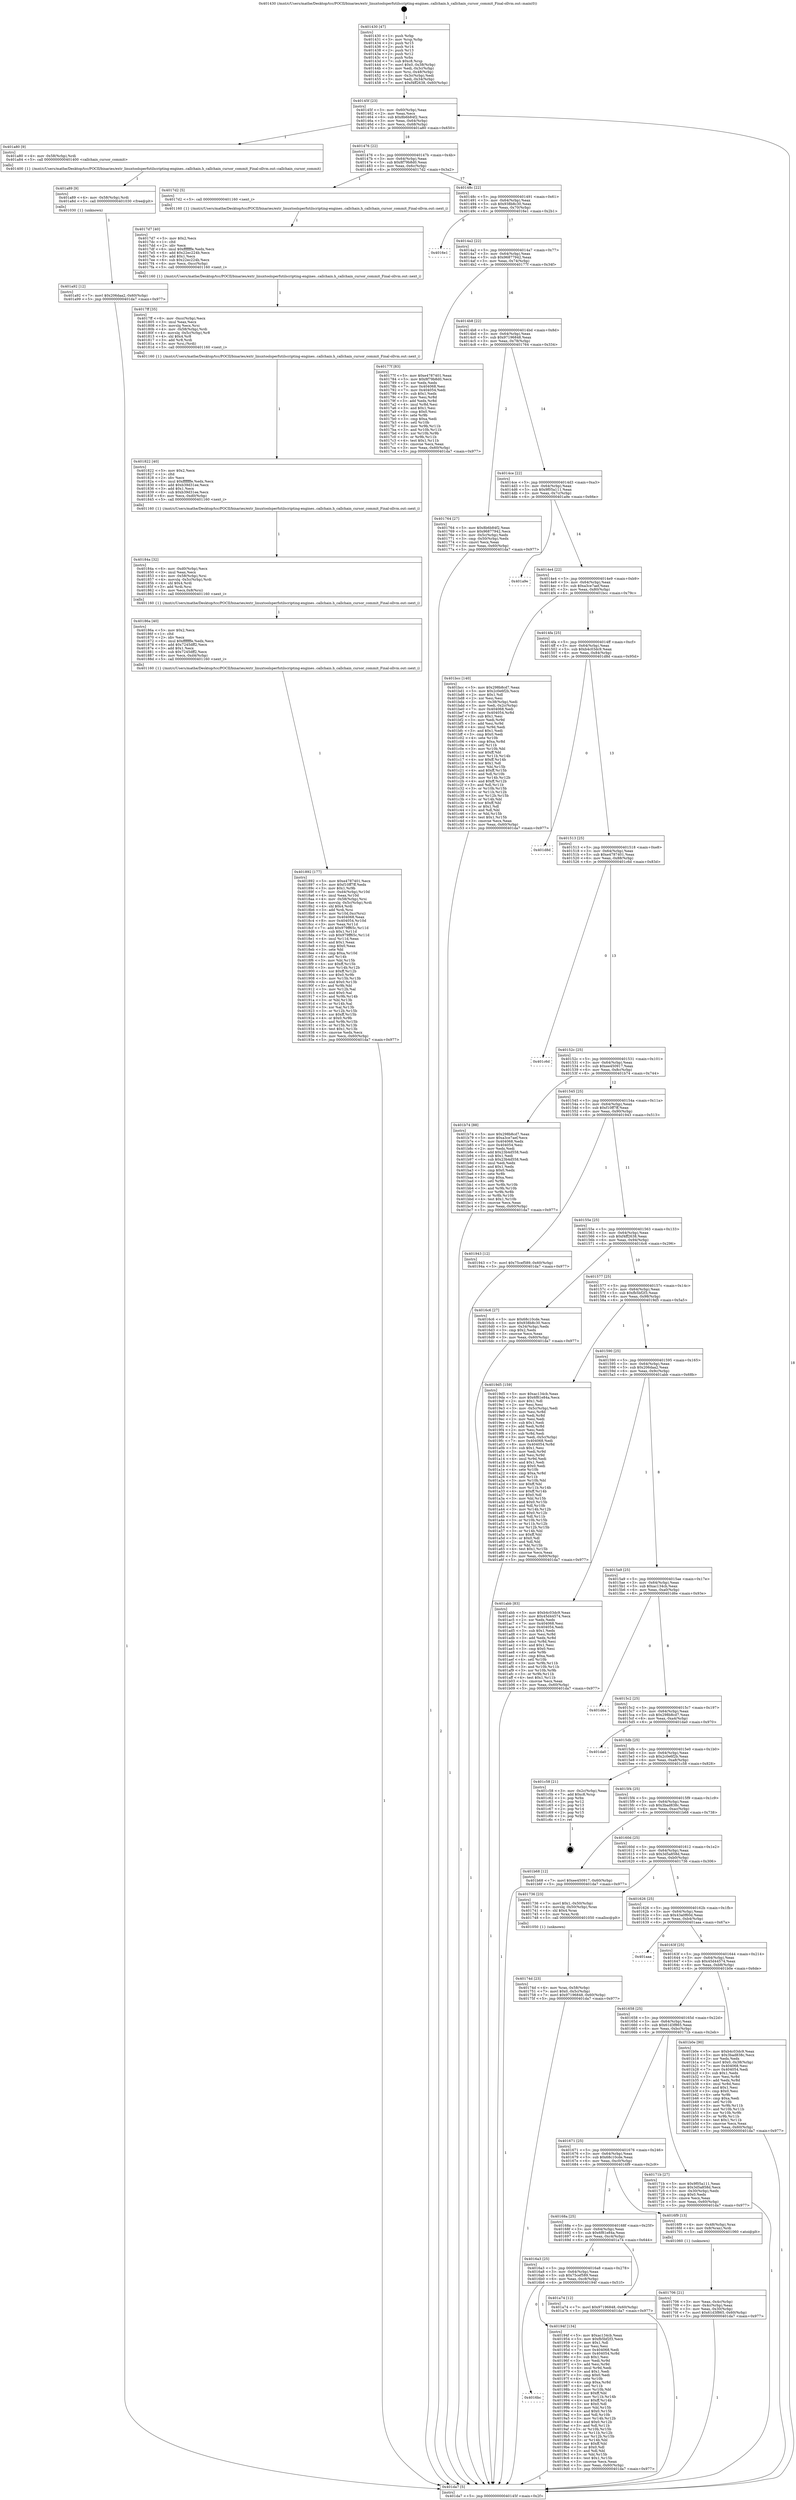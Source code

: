 digraph "0x401430" {
  label = "0x401430 (/mnt/c/Users/mathe/Desktop/tcc/POCII/binaries/extr_linuxtoolsperfutilscripting-engines..callchain.h_callchain_cursor_commit_Final-ollvm.out::main(0))"
  labelloc = "t"
  node[shape=record]

  Entry [label="",width=0.3,height=0.3,shape=circle,fillcolor=black,style=filled]
  "0x40145f" [label="{
     0x40145f [23]\l
     | [instrs]\l
     &nbsp;&nbsp;0x40145f \<+3\>: mov -0x60(%rbp),%eax\l
     &nbsp;&nbsp;0x401462 \<+2\>: mov %eax,%ecx\l
     &nbsp;&nbsp;0x401464 \<+6\>: sub $0x8b6b84f2,%ecx\l
     &nbsp;&nbsp;0x40146a \<+3\>: mov %eax,-0x64(%rbp)\l
     &nbsp;&nbsp;0x40146d \<+3\>: mov %ecx,-0x68(%rbp)\l
     &nbsp;&nbsp;0x401470 \<+6\>: je 0000000000401a80 \<main+0x650\>\l
  }"]
  "0x401a80" [label="{
     0x401a80 [9]\l
     | [instrs]\l
     &nbsp;&nbsp;0x401a80 \<+4\>: mov -0x58(%rbp),%rdi\l
     &nbsp;&nbsp;0x401a84 \<+5\>: call 0000000000401400 \<callchain_cursor_commit\>\l
     | [calls]\l
     &nbsp;&nbsp;0x401400 \{1\} (/mnt/c/Users/mathe/Desktop/tcc/POCII/binaries/extr_linuxtoolsperfutilscripting-engines..callchain.h_callchain_cursor_commit_Final-ollvm.out::callchain_cursor_commit)\l
  }"]
  "0x401476" [label="{
     0x401476 [22]\l
     | [instrs]\l
     &nbsp;&nbsp;0x401476 \<+5\>: jmp 000000000040147b \<main+0x4b\>\l
     &nbsp;&nbsp;0x40147b \<+3\>: mov -0x64(%rbp),%eax\l
     &nbsp;&nbsp;0x40147e \<+5\>: sub $0x8f79b8d0,%eax\l
     &nbsp;&nbsp;0x401483 \<+3\>: mov %eax,-0x6c(%rbp)\l
     &nbsp;&nbsp;0x401486 \<+6\>: je 00000000004017d2 \<main+0x3a2\>\l
  }"]
  Exit [label="",width=0.3,height=0.3,shape=circle,fillcolor=black,style=filled,peripheries=2]
  "0x4017d2" [label="{
     0x4017d2 [5]\l
     | [instrs]\l
     &nbsp;&nbsp;0x4017d2 \<+5\>: call 0000000000401160 \<next_i\>\l
     | [calls]\l
     &nbsp;&nbsp;0x401160 \{1\} (/mnt/c/Users/mathe/Desktop/tcc/POCII/binaries/extr_linuxtoolsperfutilscripting-engines..callchain.h_callchain_cursor_commit_Final-ollvm.out::next_i)\l
  }"]
  "0x40148c" [label="{
     0x40148c [22]\l
     | [instrs]\l
     &nbsp;&nbsp;0x40148c \<+5\>: jmp 0000000000401491 \<main+0x61\>\l
     &nbsp;&nbsp;0x401491 \<+3\>: mov -0x64(%rbp),%eax\l
     &nbsp;&nbsp;0x401494 \<+5\>: sub $0x938b8c30,%eax\l
     &nbsp;&nbsp;0x401499 \<+3\>: mov %eax,-0x70(%rbp)\l
     &nbsp;&nbsp;0x40149c \<+6\>: je 00000000004016e1 \<main+0x2b1\>\l
  }"]
  "0x401a92" [label="{
     0x401a92 [12]\l
     | [instrs]\l
     &nbsp;&nbsp;0x401a92 \<+7\>: movl $0x206daa2,-0x60(%rbp)\l
     &nbsp;&nbsp;0x401a99 \<+5\>: jmp 0000000000401da7 \<main+0x977\>\l
  }"]
  "0x4016e1" [label="{
     0x4016e1\l
  }", style=dashed]
  "0x4014a2" [label="{
     0x4014a2 [22]\l
     | [instrs]\l
     &nbsp;&nbsp;0x4014a2 \<+5\>: jmp 00000000004014a7 \<main+0x77\>\l
     &nbsp;&nbsp;0x4014a7 \<+3\>: mov -0x64(%rbp),%eax\l
     &nbsp;&nbsp;0x4014aa \<+5\>: sub $0x96877942,%eax\l
     &nbsp;&nbsp;0x4014af \<+3\>: mov %eax,-0x74(%rbp)\l
     &nbsp;&nbsp;0x4014b2 \<+6\>: je 000000000040177f \<main+0x34f\>\l
  }"]
  "0x401a89" [label="{
     0x401a89 [9]\l
     | [instrs]\l
     &nbsp;&nbsp;0x401a89 \<+4\>: mov -0x58(%rbp),%rdi\l
     &nbsp;&nbsp;0x401a8d \<+5\>: call 0000000000401030 \<free@plt\>\l
     | [calls]\l
     &nbsp;&nbsp;0x401030 \{1\} (unknown)\l
  }"]
  "0x40177f" [label="{
     0x40177f [83]\l
     | [instrs]\l
     &nbsp;&nbsp;0x40177f \<+5\>: mov $0xe4787401,%eax\l
     &nbsp;&nbsp;0x401784 \<+5\>: mov $0x8f79b8d0,%ecx\l
     &nbsp;&nbsp;0x401789 \<+2\>: xor %edx,%edx\l
     &nbsp;&nbsp;0x40178b \<+7\>: mov 0x404068,%esi\l
     &nbsp;&nbsp;0x401792 \<+7\>: mov 0x404054,%edi\l
     &nbsp;&nbsp;0x401799 \<+3\>: sub $0x1,%edx\l
     &nbsp;&nbsp;0x40179c \<+3\>: mov %esi,%r8d\l
     &nbsp;&nbsp;0x40179f \<+3\>: add %edx,%r8d\l
     &nbsp;&nbsp;0x4017a2 \<+4\>: imul %r8d,%esi\l
     &nbsp;&nbsp;0x4017a6 \<+3\>: and $0x1,%esi\l
     &nbsp;&nbsp;0x4017a9 \<+3\>: cmp $0x0,%esi\l
     &nbsp;&nbsp;0x4017ac \<+4\>: sete %r9b\l
     &nbsp;&nbsp;0x4017b0 \<+3\>: cmp $0xa,%edi\l
     &nbsp;&nbsp;0x4017b3 \<+4\>: setl %r10b\l
     &nbsp;&nbsp;0x4017b7 \<+3\>: mov %r9b,%r11b\l
     &nbsp;&nbsp;0x4017ba \<+3\>: and %r10b,%r11b\l
     &nbsp;&nbsp;0x4017bd \<+3\>: xor %r10b,%r9b\l
     &nbsp;&nbsp;0x4017c0 \<+3\>: or %r9b,%r11b\l
     &nbsp;&nbsp;0x4017c3 \<+4\>: test $0x1,%r11b\l
     &nbsp;&nbsp;0x4017c7 \<+3\>: cmovne %ecx,%eax\l
     &nbsp;&nbsp;0x4017ca \<+3\>: mov %eax,-0x60(%rbp)\l
     &nbsp;&nbsp;0x4017cd \<+5\>: jmp 0000000000401da7 \<main+0x977\>\l
  }"]
  "0x4014b8" [label="{
     0x4014b8 [22]\l
     | [instrs]\l
     &nbsp;&nbsp;0x4014b8 \<+5\>: jmp 00000000004014bd \<main+0x8d\>\l
     &nbsp;&nbsp;0x4014bd \<+3\>: mov -0x64(%rbp),%eax\l
     &nbsp;&nbsp;0x4014c0 \<+5\>: sub $0x97196848,%eax\l
     &nbsp;&nbsp;0x4014c5 \<+3\>: mov %eax,-0x78(%rbp)\l
     &nbsp;&nbsp;0x4014c8 \<+6\>: je 0000000000401764 \<main+0x334\>\l
  }"]
  "0x4016bc" [label="{
     0x4016bc\l
  }", style=dashed]
  "0x401764" [label="{
     0x401764 [27]\l
     | [instrs]\l
     &nbsp;&nbsp;0x401764 \<+5\>: mov $0x8b6b84f2,%eax\l
     &nbsp;&nbsp;0x401769 \<+5\>: mov $0x96877942,%ecx\l
     &nbsp;&nbsp;0x40176e \<+3\>: mov -0x5c(%rbp),%edx\l
     &nbsp;&nbsp;0x401771 \<+3\>: cmp -0x50(%rbp),%edx\l
     &nbsp;&nbsp;0x401774 \<+3\>: cmovl %ecx,%eax\l
     &nbsp;&nbsp;0x401777 \<+3\>: mov %eax,-0x60(%rbp)\l
     &nbsp;&nbsp;0x40177a \<+5\>: jmp 0000000000401da7 \<main+0x977\>\l
  }"]
  "0x4014ce" [label="{
     0x4014ce [22]\l
     | [instrs]\l
     &nbsp;&nbsp;0x4014ce \<+5\>: jmp 00000000004014d3 \<main+0xa3\>\l
     &nbsp;&nbsp;0x4014d3 \<+3\>: mov -0x64(%rbp),%eax\l
     &nbsp;&nbsp;0x4014d6 \<+5\>: sub $0x9f05a111,%eax\l
     &nbsp;&nbsp;0x4014db \<+3\>: mov %eax,-0x7c(%rbp)\l
     &nbsp;&nbsp;0x4014de \<+6\>: je 0000000000401a9e \<main+0x66e\>\l
  }"]
  "0x40194f" [label="{
     0x40194f [134]\l
     | [instrs]\l
     &nbsp;&nbsp;0x40194f \<+5\>: mov $0xac134cb,%eax\l
     &nbsp;&nbsp;0x401954 \<+5\>: mov $0xfb5bf2f3,%ecx\l
     &nbsp;&nbsp;0x401959 \<+2\>: mov $0x1,%dl\l
     &nbsp;&nbsp;0x40195b \<+2\>: xor %esi,%esi\l
     &nbsp;&nbsp;0x40195d \<+7\>: mov 0x404068,%edi\l
     &nbsp;&nbsp;0x401964 \<+8\>: mov 0x404054,%r8d\l
     &nbsp;&nbsp;0x40196c \<+3\>: sub $0x1,%esi\l
     &nbsp;&nbsp;0x40196f \<+3\>: mov %edi,%r9d\l
     &nbsp;&nbsp;0x401972 \<+3\>: add %esi,%r9d\l
     &nbsp;&nbsp;0x401975 \<+4\>: imul %r9d,%edi\l
     &nbsp;&nbsp;0x401979 \<+3\>: and $0x1,%edi\l
     &nbsp;&nbsp;0x40197c \<+3\>: cmp $0x0,%edi\l
     &nbsp;&nbsp;0x40197f \<+4\>: sete %r10b\l
     &nbsp;&nbsp;0x401983 \<+4\>: cmp $0xa,%r8d\l
     &nbsp;&nbsp;0x401987 \<+4\>: setl %r11b\l
     &nbsp;&nbsp;0x40198b \<+3\>: mov %r10b,%bl\l
     &nbsp;&nbsp;0x40198e \<+3\>: xor $0xff,%bl\l
     &nbsp;&nbsp;0x401991 \<+3\>: mov %r11b,%r14b\l
     &nbsp;&nbsp;0x401994 \<+4\>: xor $0xff,%r14b\l
     &nbsp;&nbsp;0x401998 \<+3\>: xor $0x0,%dl\l
     &nbsp;&nbsp;0x40199b \<+3\>: mov %bl,%r15b\l
     &nbsp;&nbsp;0x40199e \<+4\>: and $0x0,%r15b\l
     &nbsp;&nbsp;0x4019a2 \<+3\>: and %dl,%r10b\l
     &nbsp;&nbsp;0x4019a5 \<+3\>: mov %r14b,%r12b\l
     &nbsp;&nbsp;0x4019a8 \<+4\>: and $0x0,%r12b\l
     &nbsp;&nbsp;0x4019ac \<+3\>: and %dl,%r11b\l
     &nbsp;&nbsp;0x4019af \<+3\>: or %r10b,%r15b\l
     &nbsp;&nbsp;0x4019b2 \<+3\>: or %r11b,%r12b\l
     &nbsp;&nbsp;0x4019b5 \<+3\>: xor %r12b,%r15b\l
     &nbsp;&nbsp;0x4019b8 \<+3\>: or %r14b,%bl\l
     &nbsp;&nbsp;0x4019bb \<+3\>: xor $0xff,%bl\l
     &nbsp;&nbsp;0x4019be \<+3\>: or $0x0,%dl\l
     &nbsp;&nbsp;0x4019c1 \<+2\>: and %dl,%bl\l
     &nbsp;&nbsp;0x4019c3 \<+3\>: or %bl,%r15b\l
     &nbsp;&nbsp;0x4019c6 \<+4\>: test $0x1,%r15b\l
     &nbsp;&nbsp;0x4019ca \<+3\>: cmovne %ecx,%eax\l
     &nbsp;&nbsp;0x4019cd \<+3\>: mov %eax,-0x60(%rbp)\l
     &nbsp;&nbsp;0x4019d0 \<+5\>: jmp 0000000000401da7 \<main+0x977\>\l
  }"]
  "0x401a9e" [label="{
     0x401a9e\l
  }", style=dashed]
  "0x4014e4" [label="{
     0x4014e4 [22]\l
     | [instrs]\l
     &nbsp;&nbsp;0x4014e4 \<+5\>: jmp 00000000004014e9 \<main+0xb9\>\l
     &nbsp;&nbsp;0x4014e9 \<+3\>: mov -0x64(%rbp),%eax\l
     &nbsp;&nbsp;0x4014ec \<+5\>: sub $0xa3ce7aef,%eax\l
     &nbsp;&nbsp;0x4014f1 \<+3\>: mov %eax,-0x80(%rbp)\l
     &nbsp;&nbsp;0x4014f4 \<+6\>: je 0000000000401bcc \<main+0x79c\>\l
  }"]
  "0x4016a3" [label="{
     0x4016a3 [25]\l
     | [instrs]\l
     &nbsp;&nbsp;0x4016a3 \<+5\>: jmp 00000000004016a8 \<main+0x278\>\l
     &nbsp;&nbsp;0x4016a8 \<+3\>: mov -0x64(%rbp),%eax\l
     &nbsp;&nbsp;0x4016ab \<+5\>: sub $0x75cef589,%eax\l
     &nbsp;&nbsp;0x4016b0 \<+6\>: mov %eax,-0xc8(%rbp)\l
     &nbsp;&nbsp;0x4016b6 \<+6\>: je 000000000040194f \<main+0x51f\>\l
  }"]
  "0x401bcc" [label="{
     0x401bcc [140]\l
     | [instrs]\l
     &nbsp;&nbsp;0x401bcc \<+5\>: mov $0x298b8cd7,%eax\l
     &nbsp;&nbsp;0x401bd1 \<+5\>: mov $0x2c0e6f2b,%ecx\l
     &nbsp;&nbsp;0x401bd6 \<+2\>: mov $0x1,%dl\l
     &nbsp;&nbsp;0x401bd8 \<+2\>: xor %esi,%esi\l
     &nbsp;&nbsp;0x401bda \<+3\>: mov -0x38(%rbp),%edi\l
     &nbsp;&nbsp;0x401bdd \<+3\>: mov %edi,-0x2c(%rbp)\l
     &nbsp;&nbsp;0x401be0 \<+7\>: mov 0x404068,%edi\l
     &nbsp;&nbsp;0x401be7 \<+8\>: mov 0x404054,%r8d\l
     &nbsp;&nbsp;0x401bef \<+3\>: sub $0x1,%esi\l
     &nbsp;&nbsp;0x401bf2 \<+3\>: mov %edi,%r9d\l
     &nbsp;&nbsp;0x401bf5 \<+3\>: add %esi,%r9d\l
     &nbsp;&nbsp;0x401bf8 \<+4\>: imul %r9d,%edi\l
     &nbsp;&nbsp;0x401bfc \<+3\>: and $0x1,%edi\l
     &nbsp;&nbsp;0x401bff \<+3\>: cmp $0x0,%edi\l
     &nbsp;&nbsp;0x401c02 \<+4\>: sete %r10b\l
     &nbsp;&nbsp;0x401c06 \<+4\>: cmp $0xa,%r8d\l
     &nbsp;&nbsp;0x401c0a \<+4\>: setl %r11b\l
     &nbsp;&nbsp;0x401c0e \<+3\>: mov %r10b,%bl\l
     &nbsp;&nbsp;0x401c11 \<+3\>: xor $0xff,%bl\l
     &nbsp;&nbsp;0x401c14 \<+3\>: mov %r11b,%r14b\l
     &nbsp;&nbsp;0x401c17 \<+4\>: xor $0xff,%r14b\l
     &nbsp;&nbsp;0x401c1b \<+3\>: xor $0x1,%dl\l
     &nbsp;&nbsp;0x401c1e \<+3\>: mov %bl,%r15b\l
     &nbsp;&nbsp;0x401c21 \<+4\>: and $0xff,%r15b\l
     &nbsp;&nbsp;0x401c25 \<+3\>: and %dl,%r10b\l
     &nbsp;&nbsp;0x401c28 \<+3\>: mov %r14b,%r12b\l
     &nbsp;&nbsp;0x401c2b \<+4\>: and $0xff,%r12b\l
     &nbsp;&nbsp;0x401c2f \<+3\>: and %dl,%r11b\l
     &nbsp;&nbsp;0x401c32 \<+3\>: or %r10b,%r15b\l
     &nbsp;&nbsp;0x401c35 \<+3\>: or %r11b,%r12b\l
     &nbsp;&nbsp;0x401c38 \<+3\>: xor %r12b,%r15b\l
     &nbsp;&nbsp;0x401c3b \<+3\>: or %r14b,%bl\l
     &nbsp;&nbsp;0x401c3e \<+3\>: xor $0xff,%bl\l
     &nbsp;&nbsp;0x401c41 \<+3\>: or $0x1,%dl\l
     &nbsp;&nbsp;0x401c44 \<+2\>: and %dl,%bl\l
     &nbsp;&nbsp;0x401c46 \<+3\>: or %bl,%r15b\l
     &nbsp;&nbsp;0x401c49 \<+4\>: test $0x1,%r15b\l
     &nbsp;&nbsp;0x401c4d \<+3\>: cmovne %ecx,%eax\l
     &nbsp;&nbsp;0x401c50 \<+3\>: mov %eax,-0x60(%rbp)\l
     &nbsp;&nbsp;0x401c53 \<+5\>: jmp 0000000000401da7 \<main+0x977\>\l
  }"]
  "0x4014fa" [label="{
     0x4014fa [25]\l
     | [instrs]\l
     &nbsp;&nbsp;0x4014fa \<+5\>: jmp 00000000004014ff \<main+0xcf\>\l
     &nbsp;&nbsp;0x4014ff \<+3\>: mov -0x64(%rbp),%eax\l
     &nbsp;&nbsp;0x401502 \<+5\>: sub $0xb4c03dc9,%eax\l
     &nbsp;&nbsp;0x401507 \<+6\>: mov %eax,-0x84(%rbp)\l
     &nbsp;&nbsp;0x40150d \<+6\>: je 0000000000401d8d \<main+0x95d\>\l
  }"]
  "0x401a74" [label="{
     0x401a74 [12]\l
     | [instrs]\l
     &nbsp;&nbsp;0x401a74 \<+7\>: movl $0x97196848,-0x60(%rbp)\l
     &nbsp;&nbsp;0x401a7b \<+5\>: jmp 0000000000401da7 \<main+0x977\>\l
  }"]
  "0x401d8d" [label="{
     0x401d8d\l
  }", style=dashed]
  "0x401513" [label="{
     0x401513 [25]\l
     | [instrs]\l
     &nbsp;&nbsp;0x401513 \<+5\>: jmp 0000000000401518 \<main+0xe8\>\l
     &nbsp;&nbsp;0x401518 \<+3\>: mov -0x64(%rbp),%eax\l
     &nbsp;&nbsp;0x40151b \<+5\>: sub $0xe4787401,%eax\l
     &nbsp;&nbsp;0x401520 \<+6\>: mov %eax,-0x88(%rbp)\l
     &nbsp;&nbsp;0x401526 \<+6\>: je 0000000000401c6d \<main+0x83d\>\l
  }"]
  "0x401892" [label="{
     0x401892 [177]\l
     | [instrs]\l
     &nbsp;&nbsp;0x401892 \<+5\>: mov $0xe4787401,%ecx\l
     &nbsp;&nbsp;0x401897 \<+5\>: mov $0xf10ff7ff,%edx\l
     &nbsp;&nbsp;0x40189c \<+3\>: mov $0x1,%r9b\l
     &nbsp;&nbsp;0x40189f \<+7\>: mov -0xd4(%rbp),%r10d\l
     &nbsp;&nbsp;0x4018a6 \<+4\>: imul %eax,%r10d\l
     &nbsp;&nbsp;0x4018aa \<+4\>: mov -0x58(%rbp),%rsi\l
     &nbsp;&nbsp;0x4018ae \<+4\>: movslq -0x5c(%rbp),%rdi\l
     &nbsp;&nbsp;0x4018b2 \<+4\>: shl $0x4,%rdi\l
     &nbsp;&nbsp;0x4018b6 \<+3\>: add %rdi,%rsi\l
     &nbsp;&nbsp;0x4018b9 \<+4\>: mov %r10d,0xc(%rsi)\l
     &nbsp;&nbsp;0x4018bd \<+7\>: mov 0x404068,%eax\l
     &nbsp;&nbsp;0x4018c4 \<+8\>: mov 0x404054,%r10d\l
     &nbsp;&nbsp;0x4018cc \<+3\>: mov %eax,%r11d\l
     &nbsp;&nbsp;0x4018cf \<+7\>: add $0x979ff65c,%r11d\l
     &nbsp;&nbsp;0x4018d6 \<+4\>: sub $0x1,%r11d\l
     &nbsp;&nbsp;0x4018da \<+7\>: sub $0x979ff65c,%r11d\l
     &nbsp;&nbsp;0x4018e1 \<+4\>: imul %r11d,%eax\l
     &nbsp;&nbsp;0x4018e5 \<+3\>: and $0x1,%eax\l
     &nbsp;&nbsp;0x4018e8 \<+3\>: cmp $0x0,%eax\l
     &nbsp;&nbsp;0x4018eb \<+3\>: sete %bl\l
     &nbsp;&nbsp;0x4018ee \<+4\>: cmp $0xa,%r10d\l
     &nbsp;&nbsp;0x4018f2 \<+4\>: setl %r14b\l
     &nbsp;&nbsp;0x4018f6 \<+3\>: mov %bl,%r15b\l
     &nbsp;&nbsp;0x4018f9 \<+4\>: xor $0xff,%r15b\l
     &nbsp;&nbsp;0x4018fd \<+3\>: mov %r14b,%r12b\l
     &nbsp;&nbsp;0x401900 \<+4\>: xor $0xff,%r12b\l
     &nbsp;&nbsp;0x401904 \<+4\>: xor $0x0,%r9b\l
     &nbsp;&nbsp;0x401908 \<+3\>: mov %r15b,%r13b\l
     &nbsp;&nbsp;0x40190b \<+4\>: and $0x0,%r13b\l
     &nbsp;&nbsp;0x40190f \<+3\>: and %r9b,%bl\l
     &nbsp;&nbsp;0x401912 \<+3\>: mov %r12b,%al\l
     &nbsp;&nbsp;0x401915 \<+2\>: and $0x0,%al\l
     &nbsp;&nbsp;0x401917 \<+3\>: and %r9b,%r14b\l
     &nbsp;&nbsp;0x40191a \<+3\>: or %bl,%r13b\l
     &nbsp;&nbsp;0x40191d \<+3\>: or %r14b,%al\l
     &nbsp;&nbsp;0x401920 \<+3\>: xor %al,%r13b\l
     &nbsp;&nbsp;0x401923 \<+3\>: or %r12b,%r15b\l
     &nbsp;&nbsp;0x401926 \<+4\>: xor $0xff,%r15b\l
     &nbsp;&nbsp;0x40192a \<+4\>: or $0x0,%r9b\l
     &nbsp;&nbsp;0x40192e \<+3\>: and %r9b,%r15b\l
     &nbsp;&nbsp;0x401931 \<+3\>: or %r15b,%r13b\l
     &nbsp;&nbsp;0x401934 \<+4\>: test $0x1,%r13b\l
     &nbsp;&nbsp;0x401938 \<+3\>: cmovne %edx,%ecx\l
     &nbsp;&nbsp;0x40193b \<+3\>: mov %ecx,-0x60(%rbp)\l
     &nbsp;&nbsp;0x40193e \<+5\>: jmp 0000000000401da7 \<main+0x977\>\l
  }"]
  "0x401c6d" [label="{
     0x401c6d\l
  }", style=dashed]
  "0x40152c" [label="{
     0x40152c [25]\l
     | [instrs]\l
     &nbsp;&nbsp;0x40152c \<+5\>: jmp 0000000000401531 \<main+0x101\>\l
     &nbsp;&nbsp;0x401531 \<+3\>: mov -0x64(%rbp),%eax\l
     &nbsp;&nbsp;0x401534 \<+5\>: sub $0xee450917,%eax\l
     &nbsp;&nbsp;0x401539 \<+6\>: mov %eax,-0x8c(%rbp)\l
     &nbsp;&nbsp;0x40153f \<+6\>: je 0000000000401b74 \<main+0x744\>\l
  }"]
  "0x40186a" [label="{
     0x40186a [40]\l
     | [instrs]\l
     &nbsp;&nbsp;0x40186a \<+5\>: mov $0x2,%ecx\l
     &nbsp;&nbsp;0x40186f \<+1\>: cltd\l
     &nbsp;&nbsp;0x401870 \<+2\>: idiv %ecx\l
     &nbsp;&nbsp;0x401872 \<+6\>: imul $0xfffffffe,%edx,%ecx\l
     &nbsp;&nbsp;0x401878 \<+6\>: add $0x7245dff2,%ecx\l
     &nbsp;&nbsp;0x40187e \<+3\>: add $0x1,%ecx\l
     &nbsp;&nbsp;0x401881 \<+6\>: sub $0x7245dff2,%ecx\l
     &nbsp;&nbsp;0x401887 \<+6\>: mov %ecx,-0xd4(%rbp)\l
     &nbsp;&nbsp;0x40188d \<+5\>: call 0000000000401160 \<next_i\>\l
     | [calls]\l
     &nbsp;&nbsp;0x401160 \{1\} (/mnt/c/Users/mathe/Desktop/tcc/POCII/binaries/extr_linuxtoolsperfutilscripting-engines..callchain.h_callchain_cursor_commit_Final-ollvm.out::next_i)\l
  }"]
  "0x401b74" [label="{
     0x401b74 [88]\l
     | [instrs]\l
     &nbsp;&nbsp;0x401b74 \<+5\>: mov $0x298b8cd7,%eax\l
     &nbsp;&nbsp;0x401b79 \<+5\>: mov $0xa3ce7aef,%ecx\l
     &nbsp;&nbsp;0x401b7e \<+7\>: mov 0x404068,%edx\l
     &nbsp;&nbsp;0x401b85 \<+7\>: mov 0x404054,%esi\l
     &nbsp;&nbsp;0x401b8c \<+2\>: mov %edx,%edi\l
     &nbsp;&nbsp;0x401b8e \<+6\>: add $0x23b4d558,%edi\l
     &nbsp;&nbsp;0x401b94 \<+3\>: sub $0x1,%edi\l
     &nbsp;&nbsp;0x401b97 \<+6\>: sub $0x23b4d558,%edi\l
     &nbsp;&nbsp;0x401b9d \<+3\>: imul %edi,%edx\l
     &nbsp;&nbsp;0x401ba0 \<+3\>: and $0x1,%edx\l
     &nbsp;&nbsp;0x401ba3 \<+3\>: cmp $0x0,%edx\l
     &nbsp;&nbsp;0x401ba6 \<+4\>: sete %r8b\l
     &nbsp;&nbsp;0x401baa \<+3\>: cmp $0xa,%esi\l
     &nbsp;&nbsp;0x401bad \<+4\>: setl %r9b\l
     &nbsp;&nbsp;0x401bb1 \<+3\>: mov %r8b,%r10b\l
     &nbsp;&nbsp;0x401bb4 \<+3\>: and %r9b,%r10b\l
     &nbsp;&nbsp;0x401bb7 \<+3\>: xor %r9b,%r8b\l
     &nbsp;&nbsp;0x401bba \<+3\>: or %r8b,%r10b\l
     &nbsp;&nbsp;0x401bbd \<+4\>: test $0x1,%r10b\l
     &nbsp;&nbsp;0x401bc1 \<+3\>: cmovne %ecx,%eax\l
     &nbsp;&nbsp;0x401bc4 \<+3\>: mov %eax,-0x60(%rbp)\l
     &nbsp;&nbsp;0x401bc7 \<+5\>: jmp 0000000000401da7 \<main+0x977\>\l
  }"]
  "0x401545" [label="{
     0x401545 [25]\l
     | [instrs]\l
     &nbsp;&nbsp;0x401545 \<+5\>: jmp 000000000040154a \<main+0x11a\>\l
     &nbsp;&nbsp;0x40154a \<+3\>: mov -0x64(%rbp),%eax\l
     &nbsp;&nbsp;0x40154d \<+5\>: sub $0xf10ff7ff,%eax\l
     &nbsp;&nbsp;0x401552 \<+6\>: mov %eax,-0x90(%rbp)\l
     &nbsp;&nbsp;0x401558 \<+6\>: je 0000000000401943 \<main+0x513\>\l
  }"]
  "0x40184a" [label="{
     0x40184a [32]\l
     | [instrs]\l
     &nbsp;&nbsp;0x40184a \<+6\>: mov -0xd0(%rbp),%ecx\l
     &nbsp;&nbsp;0x401850 \<+3\>: imul %eax,%ecx\l
     &nbsp;&nbsp;0x401853 \<+4\>: mov -0x58(%rbp),%rsi\l
     &nbsp;&nbsp;0x401857 \<+4\>: movslq -0x5c(%rbp),%rdi\l
     &nbsp;&nbsp;0x40185b \<+4\>: shl $0x4,%rdi\l
     &nbsp;&nbsp;0x40185f \<+3\>: add %rdi,%rsi\l
     &nbsp;&nbsp;0x401862 \<+3\>: mov %ecx,0x8(%rsi)\l
     &nbsp;&nbsp;0x401865 \<+5\>: call 0000000000401160 \<next_i\>\l
     | [calls]\l
     &nbsp;&nbsp;0x401160 \{1\} (/mnt/c/Users/mathe/Desktop/tcc/POCII/binaries/extr_linuxtoolsperfutilscripting-engines..callchain.h_callchain_cursor_commit_Final-ollvm.out::next_i)\l
  }"]
  "0x401943" [label="{
     0x401943 [12]\l
     | [instrs]\l
     &nbsp;&nbsp;0x401943 \<+7\>: movl $0x75cef589,-0x60(%rbp)\l
     &nbsp;&nbsp;0x40194a \<+5\>: jmp 0000000000401da7 \<main+0x977\>\l
  }"]
  "0x40155e" [label="{
     0x40155e [25]\l
     | [instrs]\l
     &nbsp;&nbsp;0x40155e \<+5\>: jmp 0000000000401563 \<main+0x133\>\l
     &nbsp;&nbsp;0x401563 \<+3\>: mov -0x64(%rbp),%eax\l
     &nbsp;&nbsp;0x401566 \<+5\>: sub $0xf4ff2638,%eax\l
     &nbsp;&nbsp;0x40156b \<+6\>: mov %eax,-0x94(%rbp)\l
     &nbsp;&nbsp;0x401571 \<+6\>: je 00000000004016c6 \<main+0x296\>\l
  }"]
  "0x401822" [label="{
     0x401822 [40]\l
     | [instrs]\l
     &nbsp;&nbsp;0x401822 \<+5\>: mov $0x2,%ecx\l
     &nbsp;&nbsp;0x401827 \<+1\>: cltd\l
     &nbsp;&nbsp;0x401828 \<+2\>: idiv %ecx\l
     &nbsp;&nbsp;0x40182a \<+6\>: imul $0xfffffffe,%edx,%ecx\l
     &nbsp;&nbsp;0x401830 \<+6\>: add $0xb39d31ee,%ecx\l
     &nbsp;&nbsp;0x401836 \<+3\>: add $0x1,%ecx\l
     &nbsp;&nbsp;0x401839 \<+6\>: sub $0xb39d31ee,%ecx\l
     &nbsp;&nbsp;0x40183f \<+6\>: mov %ecx,-0xd0(%rbp)\l
     &nbsp;&nbsp;0x401845 \<+5\>: call 0000000000401160 \<next_i\>\l
     | [calls]\l
     &nbsp;&nbsp;0x401160 \{1\} (/mnt/c/Users/mathe/Desktop/tcc/POCII/binaries/extr_linuxtoolsperfutilscripting-engines..callchain.h_callchain_cursor_commit_Final-ollvm.out::next_i)\l
  }"]
  "0x4016c6" [label="{
     0x4016c6 [27]\l
     | [instrs]\l
     &nbsp;&nbsp;0x4016c6 \<+5\>: mov $0x68c10cde,%eax\l
     &nbsp;&nbsp;0x4016cb \<+5\>: mov $0x938b8c30,%ecx\l
     &nbsp;&nbsp;0x4016d0 \<+3\>: mov -0x34(%rbp),%edx\l
     &nbsp;&nbsp;0x4016d3 \<+3\>: cmp $0x2,%edx\l
     &nbsp;&nbsp;0x4016d6 \<+3\>: cmovne %ecx,%eax\l
     &nbsp;&nbsp;0x4016d9 \<+3\>: mov %eax,-0x60(%rbp)\l
     &nbsp;&nbsp;0x4016dc \<+5\>: jmp 0000000000401da7 \<main+0x977\>\l
  }"]
  "0x401577" [label="{
     0x401577 [25]\l
     | [instrs]\l
     &nbsp;&nbsp;0x401577 \<+5\>: jmp 000000000040157c \<main+0x14c\>\l
     &nbsp;&nbsp;0x40157c \<+3\>: mov -0x64(%rbp),%eax\l
     &nbsp;&nbsp;0x40157f \<+5\>: sub $0xfb5bf2f3,%eax\l
     &nbsp;&nbsp;0x401584 \<+6\>: mov %eax,-0x98(%rbp)\l
     &nbsp;&nbsp;0x40158a \<+6\>: je 00000000004019d5 \<main+0x5a5\>\l
  }"]
  "0x401da7" [label="{
     0x401da7 [5]\l
     | [instrs]\l
     &nbsp;&nbsp;0x401da7 \<+5\>: jmp 000000000040145f \<main+0x2f\>\l
  }"]
  "0x401430" [label="{
     0x401430 [47]\l
     | [instrs]\l
     &nbsp;&nbsp;0x401430 \<+1\>: push %rbp\l
     &nbsp;&nbsp;0x401431 \<+3\>: mov %rsp,%rbp\l
     &nbsp;&nbsp;0x401434 \<+2\>: push %r15\l
     &nbsp;&nbsp;0x401436 \<+2\>: push %r14\l
     &nbsp;&nbsp;0x401438 \<+2\>: push %r13\l
     &nbsp;&nbsp;0x40143a \<+2\>: push %r12\l
     &nbsp;&nbsp;0x40143c \<+1\>: push %rbx\l
     &nbsp;&nbsp;0x40143d \<+7\>: sub $0xc8,%rsp\l
     &nbsp;&nbsp;0x401444 \<+7\>: movl $0x0,-0x38(%rbp)\l
     &nbsp;&nbsp;0x40144b \<+3\>: mov %edi,-0x3c(%rbp)\l
     &nbsp;&nbsp;0x40144e \<+4\>: mov %rsi,-0x48(%rbp)\l
     &nbsp;&nbsp;0x401452 \<+3\>: mov -0x3c(%rbp),%edi\l
     &nbsp;&nbsp;0x401455 \<+3\>: mov %edi,-0x34(%rbp)\l
     &nbsp;&nbsp;0x401458 \<+7\>: movl $0xf4ff2638,-0x60(%rbp)\l
  }"]
  "0x4017ff" [label="{
     0x4017ff [35]\l
     | [instrs]\l
     &nbsp;&nbsp;0x4017ff \<+6\>: mov -0xcc(%rbp),%ecx\l
     &nbsp;&nbsp;0x401805 \<+3\>: imul %eax,%ecx\l
     &nbsp;&nbsp;0x401808 \<+3\>: movslq %ecx,%rsi\l
     &nbsp;&nbsp;0x40180b \<+4\>: mov -0x58(%rbp),%rdi\l
     &nbsp;&nbsp;0x40180f \<+4\>: movslq -0x5c(%rbp),%r8\l
     &nbsp;&nbsp;0x401813 \<+4\>: shl $0x4,%r8\l
     &nbsp;&nbsp;0x401817 \<+3\>: add %r8,%rdi\l
     &nbsp;&nbsp;0x40181a \<+3\>: mov %rsi,(%rdi)\l
     &nbsp;&nbsp;0x40181d \<+5\>: call 0000000000401160 \<next_i\>\l
     | [calls]\l
     &nbsp;&nbsp;0x401160 \{1\} (/mnt/c/Users/mathe/Desktop/tcc/POCII/binaries/extr_linuxtoolsperfutilscripting-engines..callchain.h_callchain_cursor_commit_Final-ollvm.out::next_i)\l
  }"]
  "0x4019d5" [label="{
     0x4019d5 [159]\l
     | [instrs]\l
     &nbsp;&nbsp;0x4019d5 \<+5\>: mov $0xac134cb,%eax\l
     &nbsp;&nbsp;0x4019da \<+5\>: mov $0x6f81e84a,%ecx\l
     &nbsp;&nbsp;0x4019df \<+2\>: mov $0x1,%dl\l
     &nbsp;&nbsp;0x4019e1 \<+2\>: xor %esi,%esi\l
     &nbsp;&nbsp;0x4019e3 \<+3\>: mov -0x5c(%rbp),%edi\l
     &nbsp;&nbsp;0x4019e6 \<+3\>: mov %esi,%r8d\l
     &nbsp;&nbsp;0x4019e9 \<+3\>: sub %edi,%r8d\l
     &nbsp;&nbsp;0x4019ec \<+2\>: mov %esi,%edi\l
     &nbsp;&nbsp;0x4019ee \<+3\>: sub $0x1,%edi\l
     &nbsp;&nbsp;0x4019f1 \<+3\>: add %edi,%r8d\l
     &nbsp;&nbsp;0x4019f4 \<+2\>: mov %esi,%edi\l
     &nbsp;&nbsp;0x4019f6 \<+3\>: sub %r8d,%edi\l
     &nbsp;&nbsp;0x4019f9 \<+3\>: mov %edi,-0x5c(%rbp)\l
     &nbsp;&nbsp;0x4019fc \<+7\>: mov 0x404068,%edi\l
     &nbsp;&nbsp;0x401a03 \<+8\>: mov 0x404054,%r8d\l
     &nbsp;&nbsp;0x401a0b \<+3\>: sub $0x1,%esi\l
     &nbsp;&nbsp;0x401a0e \<+3\>: mov %edi,%r9d\l
     &nbsp;&nbsp;0x401a11 \<+3\>: add %esi,%r9d\l
     &nbsp;&nbsp;0x401a14 \<+4\>: imul %r9d,%edi\l
     &nbsp;&nbsp;0x401a18 \<+3\>: and $0x1,%edi\l
     &nbsp;&nbsp;0x401a1b \<+3\>: cmp $0x0,%edi\l
     &nbsp;&nbsp;0x401a1e \<+4\>: sete %r10b\l
     &nbsp;&nbsp;0x401a22 \<+4\>: cmp $0xa,%r8d\l
     &nbsp;&nbsp;0x401a26 \<+4\>: setl %r11b\l
     &nbsp;&nbsp;0x401a2a \<+3\>: mov %r10b,%bl\l
     &nbsp;&nbsp;0x401a2d \<+3\>: xor $0xff,%bl\l
     &nbsp;&nbsp;0x401a30 \<+3\>: mov %r11b,%r14b\l
     &nbsp;&nbsp;0x401a33 \<+4\>: xor $0xff,%r14b\l
     &nbsp;&nbsp;0x401a37 \<+3\>: xor $0x0,%dl\l
     &nbsp;&nbsp;0x401a3a \<+3\>: mov %bl,%r15b\l
     &nbsp;&nbsp;0x401a3d \<+4\>: and $0x0,%r15b\l
     &nbsp;&nbsp;0x401a41 \<+3\>: and %dl,%r10b\l
     &nbsp;&nbsp;0x401a44 \<+3\>: mov %r14b,%r12b\l
     &nbsp;&nbsp;0x401a47 \<+4\>: and $0x0,%r12b\l
     &nbsp;&nbsp;0x401a4b \<+3\>: and %dl,%r11b\l
     &nbsp;&nbsp;0x401a4e \<+3\>: or %r10b,%r15b\l
     &nbsp;&nbsp;0x401a51 \<+3\>: or %r11b,%r12b\l
     &nbsp;&nbsp;0x401a54 \<+3\>: xor %r12b,%r15b\l
     &nbsp;&nbsp;0x401a57 \<+3\>: or %r14b,%bl\l
     &nbsp;&nbsp;0x401a5a \<+3\>: xor $0xff,%bl\l
     &nbsp;&nbsp;0x401a5d \<+3\>: or $0x0,%dl\l
     &nbsp;&nbsp;0x401a60 \<+2\>: and %dl,%bl\l
     &nbsp;&nbsp;0x401a62 \<+3\>: or %bl,%r15b\l
     &nbsp;&nbsp;0x401a65 \<+4\>: test $0x1,%r15b\l
     &nbsp;&nbsp;0x401a69 \<+3\>: cmovne %ecx,%eax\l
     &nbsp;&nbsp;0x401a6c \<+3\>: mov %eax,-0x60(%rbp)\l
     &nbsp;&nbsp;0x401a6f \<+5\>: jmp 0000000000401da7 \<main+0x977\>\l
  }"]
  "0x401590" [label="{
     0x401590 [25]\l
     | [instrs]\l
     &nbsp;&nbsp;0x401590 \<+5\>: jmp 0000000000401595 \<main+0x165\>\l
     &nbsp;&nbsp;0x401595 \<+3\>: mov -0x64(%rbp),%eax\l
     &nbsp;&nbsp;0x401598 \<+5\>: sub $0x206daa2,%eax\l
     &nbsp;&nbsp;0x40159d \<+6\>: mov %eax,-0x9c(%rbp)\l
     &nbsp;&nbsp;0x4015a3 \<+6\>: je 0000000000401abb \<main+0x68b\>\l
  }"]
  "0x4017d7" [label="{
     0x4017d7 [40]\l
     | [instrs]\l
     &nbsp;&nbsp;0x4017d7 \<+5\>: mov $0x2,%ecx\l
     &nbsp;&nbsp;0x4017dc \<+1\>: cltd\l
     &nbsp;&nbsp;0x4017dd \<+2\>: idiv %ecx\l
     &nbsp;&nbsp;0x4017df \<+6\>: imul $0xfffffffe,%edx,%ecx\l
     &nbsp;&nbsp;0x4017e5 \<+6\>: add $0x22ec224b,%ecx\l
     &nbsp;&nbsp;0x4017eb \<+3\>: add $0x1,%ecx\l
     &nbsp;&nbsp;0x4017ee \<+6\>: sub $0x22ec224b,%ecx\l
     &nbsp;&nbsp;0x4017f4 \<+6\>: mov %ecx,-0xcc(%rbp)\l
     &nbsp;&nbsp;0x4017fa \<+5\>: call 0000000000401160 \<next_i\>\l
     | [calls]\l
     &nbsp;&nbsp;0x401160 \{1\} (/mnt/c/Users/mathe/Desktop/tcc/POCII/binaries/extr_linuxtoolsperfutilscripting-engines..callchain.h_callchain_cursor_commit_Final-ollvm.out::next_i)\l
  }"]
  "0x401abb" [label="{
     0x401abb [83]\l
     | [instrs]\l
     &nbsp;&nbsp;0x401abb \<+5\>: mov $0xb4c03dc9,%eax\l
     &nbsp;&nbsp;0x401ac0 \<+5\>: mov $0x45d44574,%ecx\l
     &nbsp;&nbsp;0x401ac5 \<+2\>: xor %edx,%edx\l
     &nbsp;&nbsp;0x401ac7 \<+7\>: mov 0x404068,%esi\l
     &nbsp;&nbsp;0x401ace \<+7\>: mov 0x404054,%edi\l
     &nbsp;&nbsp;0x401ad5 \<+3\>: sub $0x1,%edx\l
     &nbsp;&nbsp;0x401ad8 \<+3\>: mov %esi,%r8d\l
     &nbsp;&nbsp;0x401adb \<+3\>: add %edx,%r8d\l
     &nbsp;&nbsp;0x401ade \<+4\>: imul %r8d,%esi\l
     &nbsp;&nbsp;0x401ae2 \<+3\>: and $0x1,%esi\l
     &nbsp;&nbsp;0x401ae5 \<+3\>: cmp $0x0,%esi\l
     &nbsp;&nbsp;0x401ae8 \<+4\>: sete %r9b\l
     &nbsp;&nbsp;0x401aec \<+3\>: cmp $0xa,%edi\l
     &nbsp;&nbsp;0x401aef \<+4\>: setl %r10b\l
     &nbsp;&nbsp;0x401af3 \<+3\>: mov %r9b,%r11b\l
     &nbsp;&nbsp;0x401af6 \<+3\>: and %r10b,%r11b\l
     &nbsp;&nbsp;0x401af9 \<+3\>: xor %r10b,%r9b\l
     &nbsp;&nbsp;0x401afc \<+3\>: or %r9b,%r11b\l
     &nbsp;&nbsp;0x401aff \<+4\>: test $0x1,%r11b\l
     &nbsp;&nbsp;0x401b03 \<+3\>: cmovne %ecx,%eax\l
     &nbsp;&nbsp;0x401b06 \<+3\>: mov %eax,-0x60(%rbp)\l
     &nbsp;&nbsp;0x401b09 \<+5\>: jmp 0000000000401da7 \<main+0x977\>\l
  }"]
  "0x4015a9" [label="{
     0x4015a9 [25]\l
     | [instrs]\l
     &nbsp;&nbsp;0x4015a9 \<+5\>: jmp 00000000004015ae \<main+0x17e\>\l
     &nbsp;&nbsp;0x4015ae \<+3\>: mov -0x64(%rbp),%eax\l
     &nbsp;&nbsp;0x4015b1 \<+5\>: sub $0xac134cb,%eax\l
     &nbsp;&nbsp;0x4015b6 \<+6\>: mov %eax,-0xa0(%rbp)\l
     &nbsp;&nbsp;0x4015bc \<+6\>: je 0000000000401d6e \<main+0x93e\>\l
  }"]
  "0x40174d" [label="{
     0x40174d [23]\l
     | [instrs]\l
     &nbsp;&nbsp;0x40174d \<+4\>: mov %rax,-0x58(%rbp)\l
     &nbsp;&nbsp;0x401751 \<+7\>: movl $0x0,-0x5c(%rbp)\l
     &nbsp;&nbsp;0x401758 \<+7\>: movl $0x97196848,-0x60(%rbp)\l
     &nbsp;&nbsp;0x40175f \<+5\>: jmp 0000000000401da7 \<main+0x977\>\l
  }"]
  "0x401d6e" [label="{
     0x401d6e\l
  }", style=dashed]
  "0x4015c2" [label="{
     0x4015c2 [25]\l
     | [instrs]\l
     &nbsp;&nbsp;0x4015c2 \<+5\>: jmp 00000000004015c7 \<main+0x197\>\l
     &nbsp;&nbsp;0x4015c7 \<+3\>: mov -0x64(%rbp),%eax\l
     &nbsp;&nbsp;0x4015ca \<+5\>: sub $0x298b8cd7,%eax\l
     &nbsp;&nbsp;0x4015cf \<+6\>: mov %eax,-0xa4(%rbp)\l
     &nbsp;&nbsp;0x4015d5 \<+6\>: je 0000000000401da0 \<main+0x970\>\l
  }"]
  "0x401706" [label="{
     0x401706 [21]\l
     | [instrs]\l
     &nbsp;&nbsp;0x401706 \<+3\>: mov %eax,-0x4c(%rbp)\l
     &nbsp;&nbsp;0x401709 \<+3\>: mov -0x4c(%rbp),%eax\l
     &nbsp;&nbsp;0x40170c \<+3\>: mov %eax,-0x30(%rbp)\l
     &nbsp;&nbsp;0x40170f \<+7\>: movl $0x61d3f865,-0x60(%rbp)\l
     &nbsp;&nbsp;0x401716 \<+5\>: jmp 0000000000401da7 \<main+0x977\>\l
  }"]
  "0x401da0" [label="{
     0x401da0\l
  }", style=dashed]
  "0x4015db" [label="{
     0x4015db [25]\l
     | [instrs]\l
     &nbsp;&nbsp;0x4015db \<+5\>: jmp 00000000004015e0 \<main+0x1b0\>\l
     &nbsp;&nbsp;0x4015e0 \<+3\>: mov -0x64(%rbp),%eax\l
     &nbsp;&nbsp;0x4015e3 \<+5\>: sub $0x2c0e6f2b,%eax\l
     &nbsp;&nbsp;0x4015e8 \<+6\>: mov %eax,-0xa8(%rbp)\l
     &nbsp;&nbsp;0x4015ee \<+6\>: je 0000000000401c58 \<main+0x828\>\l
  }"]
  "0x40168a" [label="{
     0x40168a [25]\l
     | [instrs]\l
     &nbsp;&nbsp;0x40168a \<+5\>: jmp 000000000040168f \<main+0x25f\>\l
     &nbsp;&nbsp;0x40168f \<+3\>: mov -0x64(%rbp),%eax\l
     &nbsp;&nbsp;0x401692 \<+5\>: sub $0x6f81e84a,%eax\l
     &nbsp;&nbsp;0x401697 \<+6\>: mov %eax,-0xc4(%rbp)\l
     &nbsp;&nbsp;0x40169d \<+6\>: je 0000000000401a74 \<main+0x644\>\l
  }"]
  "0x401c58" [label="{
     0x401c58 [21]\l
     | [instrs]\l
     &nbsp;&nbsp;0x401c58 \<+3\>: mov -0x2c(%rbp),%eax\l
     &nbsp;&nbsp;0x401c5b \<+7\>: add $0xc8,%rsp\l
     &nbsp;&nbsp;0x401c62 \<+1\>: pop %rbx\l
     &nbsp;&nbsp;0x401c63 \<+2\>: pop %r12\l
     &nbsp;&nbsp;0x401c65 \<+2\>: pop %r13\l
     &nbsp;&nbsp;0x401c67 \<+2\>: pop %r14\l
     &nbsp;&nbsp;0x401c69 \<+2\>: pop %r15\l
     &nbsp;&nbsp;0x401c6b \<+1\>: pop %rbp\l
     &nbsp;&nbsp;0x401c6c \<+1\>: ret\l
  }"]
  "0x4015f4" [label="{
     0x4015f4 [25]\l
     | [instrs]\l
     &nbsp;&nbsp;0x4015f4 \<+5\>: jmp 00000000004015f9 \<main+0x1c9\>\l
     &nbsp;&nbsp;0x4015f9 \<+3\>: mov -0x64(%rbp),%eax\l
     &nbsp;&nbsp;0x4015fc \<+5\>: sub $0x3bad838c,%eax\l
     &nbsp;&nbsp;0x401601 \<+6\>: mov %eax,-0xac(%rbp)\l
     &nbsp;&nbsp;0x401607 \<+6\>: je 0000000000401b68 \<main+0x738\>\l
  }"]
  "0x4016f9" [label="{
     0x4016f9 [13]\l
     | [instrs]\l
     &nbsp;&nbsp;0x4016f9 \<+4\>: mov -0x48(%rbp),%rax\l
     &nbsp;&nbsp;0x4016fd \<+4\>: mov 0x8(%rax),%rdi\l
     &nbsp;&nbsp;0x401701 \<+5\>: call 0000000000401060 \<atoi@plt\>\l
     | [calls]\l
     &nbsp;&nbsp;0x401060 \{1\} (unknown)\l
  }"]
  "0x401b68" [label="{
     0x401b68 [12]\l
     | [instrs]\l
     &nbsp;&nbsp;0x401b68 \<+7\>: movl $0xee450917,-0x60(%rbp)\l
     &nbsp;&nbsp;0x401b6f \<+5\>: jmp 0000000000401da7 \<main+0x977\>\l
  }"]
  "0x40160d" [label="{
     0x40160d [25]\l
     | [instrs]\l
     &nbsp;&nbsp;0x40160d \<+5\>: jmp 0000000000401612 \<main+0x1e2\>\l
     &nbsp;&nbsp;0x401612 \<+3\>: mov -0x64(%rbp),%eax\l
     &nbsp;&nbsp;0x401615 \<+5\>: sub $0x3d5a858d,%eax\l
     &nbsp;&nbsp;0x40161a \<+6\>: mov %eax,-0xb0(%rbp)\l
     &nbsp;&nbsp;0x401620 \<+6\>: je 0000000000401736 \<main+0x306\>\l
  }"]
  "0x401671" [label="{
     0x401671 [25]\l
     | [instrs]\l
     &nbsp;&nbsp;0x401671 \<+5\>: jmp 0000000000401676 \<main+0x246\>\l
     &nbsp;&nbsp;0x401676 \<+3\>: mov -0x64(%rbp),%eax\l
     &nbsp;&nbsp;0x401679 \<+5\>: sub $0x68c10cde,%eax\l
     &nbsp;&nbsp;0x40167e \<+6\>: mov %eax,-0xc0(%rbp)\l
     &nbsp;&nbsp;0x401684 \<+6\>: je 00000000004016f9 \<main+0x2c9\>\l
  }"]
  "0x401736" [label="{
     0x401736 [23]\l
     | [instrs]\l
     &nbsp;&nbsp;0x401736 \<+7\>: movl $0x1,-0x50(%rbp)\l
     &nbsp;&nbsp;0x40173d \<+4\>: movslq -0x50(%rbp),%rax\l
     &nbsp;&nbsp;0x401741 \<+4\>: shl $0x4,%rax\l
     &nbsp;&nbsp;0x401745 \<+3\>: mov %rax,%rdi\l
     &nbsp;&nbsp;0x401748 \<+5\>: call 0000000000401050 \<malloc@plt\>\l
     | [calls]\l
     &nbsp;&nbsp;0x401050 \{1\} (unknown)\l
  }"]
  "0x401626" [label="{
     0x401626 [25]\l
     | [instrs]\l
     &nbsp;&nbsp;0x401626 \<+5\>: jmp 000000000040162b \<main+0x1fb\>\l
     &nbsp;&nbsp;0x40162b \<+3\>: mov -0x64(%rbp),%eax\l
     &nbsp;&nbsp;0x40162e \<+5\>: sub $0x43a0f60d,%eax\l
     &nbsp;&nbsp;0x401633 \<+6\>: mov %eax,-0xb4(%rbp)\l
     &nbsp;&nbsp;0x401639 \<+6\>: je 0000000000401aaa \<main+0x67a\>\l
  }"]
  "0x40171b" [label="{
     0x40171b [27]\l
     | [instrs]\l
     &nbsp;&nbsp;0x40171b \<+5\>: mov $0x9f05a111,%eax\l
     &nbsp;&nbsp;0x401720 \<+5\>: mov $0x3d5a858d,%ecx\l
     &nbsp;&nbsp;0x401725 \<+3\>: mov -0x30(%rbp),%edx\l
     &nbsp;&nbsp;0x401728 \<+3\>: cmp $0x0,%edx\l
     &nbsp;&nbsp;0x40172b \<+3\>: cmove %ecx,%eax\l
     &nbsp;&nbsp;0x40172e \<+3\>: mov %eax,-0x60(%rbp)\l
     &nbsp;&nbsp;0x401731 \<+5\>: jmp 0000000000401da7 \<main+0x977\>\l
  }"]
  "0x401aaa" [label="{
     0x401aaa\l
  }", style=dashed]
  "0x40163f" [label="{
     0x40163f [25]\l
     | [instrs]\l
     &nbsp;&nbsp;0x40163f \<+5\>: jmp 0000000000401644 \<main+0x214\>\l
     &nbsp;&nbsp;0x401644 \<+3\>: mov -0x64(%rbp),%eax\l
     &nbsp;&nbsp;0x401647 \<+5\>: sub $0x45d44574,%eax\l
     &nbsp;&nbsp;0x40164c \<+6\>: mov %eax,-0xb8(%rbp)\l
     &nbsp;&nbsp;0x401652 \<+6\>: je 0000000000401b0e \<main+0x6de\>\l
  }"]
  "0x401658" [label="{
     0x401658 [25]\l
     | [instrs]\l
     &nbsp;&nbsp;0x401658 \<+5\>: jmp 000000000040165d \<main+0x22d\>\l
     &nbsp;&nbsp;0x40165d \<+3\>: mov -0x64(%rbp),%eax\l
     &nbsp;&nbsp;0x401660 \<+5\>: sub $0x61d3f865,%eax\l
     &nbsp;&nbsp;0x401665 \<+6\>: mov %eax,-0xbc(%rbp)\l
     &nbsp;&nbsp;0x40166b \<+6\>: je 000000000040171b \<main+0x2eb\>\l
  }"]
  "0x401b0e" [label="{
     0x401b0e [90]\l
     | [instrs]\l
     &nbsp;&nbsp;0x401b0e \<+5\>: mov $0xb4c03dc9,%eax\l
     &nbsp;&nbsp;0x401b13 \<+5\>: mov $0x3bad838c,%ecx\l
     &nbsp;&nbsp;0x401b18 \<+2\>: xor %edx,%edx\l
     &nbsp;&nbsp;0x401b1a \<+7\>: movl $0x0,-0x38(%rbp)\l
     &nbsp;&nbsp;0x401b21 \<+7\>: mov 0x404068,%esi\l
     &nbsp;&nbsp;0x401b28 \<+7\>: mov 0x404054,%edi\l
     &nbsp;&nbsp;0x401b2f \<+3\>: sub $0x1,%edx\l
     &nbsp;&nbsp;0x401b32 \<+3\>: mov %esi,%r8d\l
     &nbsp;&nbsp;0x401b35 \<+3\>: add %edx,%r8d\l
     &nbsp;&nbsp;0x401b38 \<+4\>: imul %r8d,%esi\l
     &nbsp;&nbsp;0x401b3c \<+3\>: and $0x1,%esi\l
     &nbsp;&nbsp;0x401b3f \<+3\>: cmp $0x0,%esi\l
     &nbsp;&nbsp;0x401b42 \<+4\>: sete %r9b\l
     &nbsp;&nbsp;0x401b46 \<+3\>: cmp $0xa,%edi\l
     &nbsp;&nbsp;0x401b49 \<+4\>: setl %r10b\l
     &nbsp;&nbsp;0x401b4d \<+3\>: mov %r9b,%r11b\l
     &nbsp;&nbsp;0x401b50 \<+3\>: and %r10b,%r11b\l
     &nbsp;&nbsp;0x401b53 \<+3\>: xor %r10b,%r9b\l
     &nbsp;&nbsp;0x401b56 \<+3\>: or %r9b,%r11b\l
     &nbsp;&nbsp;0x401b59 \<+4\>: test $0x1,%r11b\l
     &nbsp;&nbsp;0x401b5d \<+3\>: cmovne %ecx,%eax\l
     &nbsp;&nbsp;0x401b60 \<+3\>: mov %eax,-0x60(%rbp)\l
     &nbsp;&nbsp;0x401b63 \<+5\>: jmp 0000000000401da7 \<main+0x977\>\l
  }"]
  Entry -> "0x401430" [label=" 1"]
  "0x40145f" -> "0x401a80" [label=" 1"]
  "0x40145f" -> "0x401476" [label=" 18"]
  "0x401c58" -> Exit [label=" 1"]
  "0x401476" -> "0x4017d2" [label=" 1"]
  "0x401476" -> "0x40148c" [label=" 17"]
  "0x401bcc" -> "0x401da7" [label=" 1"]
  "0x40148c" -> "0x4016e1" [label=" 0"]
  "0x40148c" -> "0x4014a2" [label=" 17"]
  "0x401b74" -> "0x401da7" [label=" 1"]
  "0x4014a2" -> "0x40177f" [label=" 1"]
  "0x4014a2" -> "0x4014b8" [label=" 16"]
  "0x401b68" -> "0x401da7" [label=" 1"]
  "0x4014b8" -> "0x401764" [label=" 2"]
  "0x4014b8" -> "0x4014ce" [label=" 14"]
  "0x401b0e" -> "0x401da7" [label=" 1"]
  "0x4014ce" -> "0x401a9e" [label=" 0"]
  "0x4014ce" -> "0x4014e4" [label=" 14"]
  "0x401abb" -> "0x401da7" [label=" 1"]
  "0x4014e4" -> "0x401bcc" [label=" 1"]
  "0x4014e4" -> "0x4014fa" [label=" 13"]
  "0x401a89" -> "0x401a92" [label=" 1"]
  "0x4014fa" -> "0x401d8d" [label=" 0"]
  "0x4014fa" -> "0x401513" [label=" 13"]
  "0x401a80" -> "0x401a89" [label=" 1"]
  "0x401513" -> "0x401c6d" [label=" 0"]
  "0x401513" -> "0x40152c" [label=" 13"]
  "0x4019d5" -> "0x401da7" [label=" 1"]
  "0x40152c" -> "0x401b74" [label=" 1"]
  "0x40152c" -> "0x401545" [label=" 12"]
  "0x40194f" -> "0x401da7" [label=" 1"]
  "0x401545" -> "0x401943" [label=" 1"]
  "0x401545" -> "0x40155e" [label=" 11"]
  "0x4016a3" -> "0x4016bc" [label=" 0"]
  "0x40155e" -> "0x4016c6" [label=" 1"]
  "0x40155e" -> "0x401577" [label=" 10"]
  "0x4016c6" -> "0x401da7" [label=" 1"]
  "0x401430" -> "0x40145f" [label=" 1"]
  "0x401da7" -> "0x40145f" [label=" 18"]
  "0x4016a3" -> "0x40194f" [label=" 1"]
  "0x401577" -> "0x4019d5" [label=" 1"]
  "0x401577" -> "0x401590" [label=" 9"]
  "0x401a92" -> "0x401da7" [label=" 1"]
  "0x401590" -> "0x401abb" [label=" 1"]
  "0x401590" -> "0x4015a9" [label=" 8"]
  "0x40168a" -> "0x4016a3" [label=" 1"]
  "0x4015a9" -> "0x401d6e" [label=" 0"]
  "0x4015a9" -> "0x4015c2" [label=" 8"]
  "0x40168a" -> "0x401a74" [label=" 1"]
  "0x4015c2" -> "0x401da0" [label=" 0"]
  "0x4015c2" -> "0x4015db" [label=" 8"]
  "0x401a74" -> "0x401da7" [label=" 1"]
  "0x4015db" -> "0x401c58" [label=" 1"]
  "0x4015db" -> "0x4015f4" [label=" 7"]
  "0x401943" -> "0x401da7" [label=" 1"]
  "0x4015f4" -> "0x401b68" [label=" 1"]
  "0x4015f4" -> "0x40160d" [label=" 6"]
  "0x401892" -> "0x401da7" [label=" 1"]
  "0x40160d" -> "0x401736" [label=" 1"]
  "0x40160d" -> "0x401626" [label=" 5"]
  "0x40184a" -> "0x40186a" [label=" 1"]
  "0x401626" -> "0x401aaa" [label=" 0"]
  "0x401626" -> "0x40163f" [label=" 5"]
  "0x401822" -> "0x40184a" [label=" 1"]
  "0x40163f" -> "0x401b0e" [label=" 1"]
  "0x40163f" -> "0x401658" [label=" 4"]
  "0x4017ff" -> "0x401822" [label=" 1"]
  "0x401658" -> "0x40171b" [label=" 1"]
  "0x401658" -> "0x401671" [label=" 3"]
  "0x40186a" -> "0x401892" [label=" 1"]
  "0x401671" -> "0x4016f9" [label=" 1"]
  "0x401671" -> "0x40168a" [label=" 2"]
  "0x4016f9" -> "0x401706" [label=" 1"]
  "0x401706" -> "0x401da7" [label=" 1"]
  "0x40171b" -> "0x401da7" [label=" 1"]
  "0x401736" -> "0x40174d" [label=" 1"]
  "0x40174d" -> "0x401da7" [label=" 1"]
  "0x401764" -> "0x401da7" [label=" 2"]
  "0x40177f" -> "0x401da7" [label=" 1"]
  "0x4017d2" -> "0x4017d7" [label=" 1"]
  "0x4017d7" -> "0x4017ff" [label=" 1"]
}
